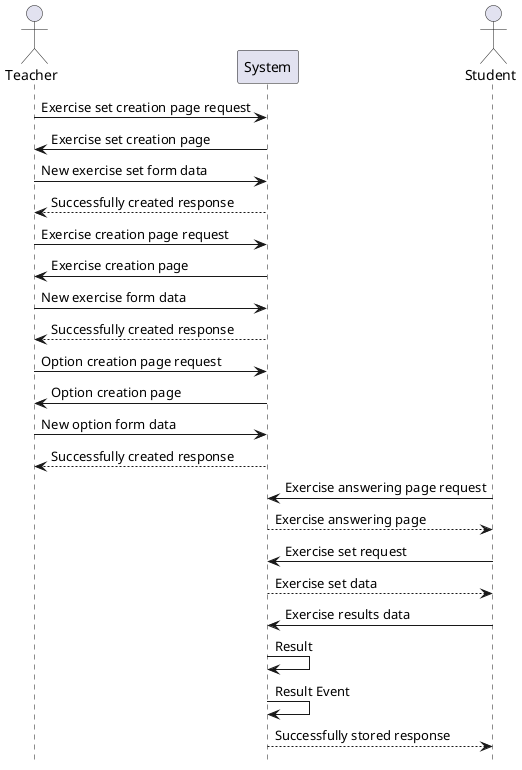 @startuml
hide footbox
actor Teacher

Teacher -> System: Exercise set creation page request
System-> Teacher : Exercise set creation page
Teacher -> System: New exercise set form data
System --> Teacher: Successfully created response

Teacher -> System: Exercise creation page request
System-> Teacher : Exercise creation page
Teacher -> System: New exercise form data
System --> Teacher: Successfully created response

Teacher -> System: Option creation page request
System-> Teacher : Option creation page
Teacher -> System: New option form data
System --> Teacher: Successfully created response

actor Student
Student -> System: Exercise answering page request
System --> Student: Exercise answering page
Student -> System: Exercise set request
System --> Student : Exercise set data
Student -> System: Exercise results data
System -> System: Result
System -> System: Result Event
System --> Student: Successfully stored response

@enduml
